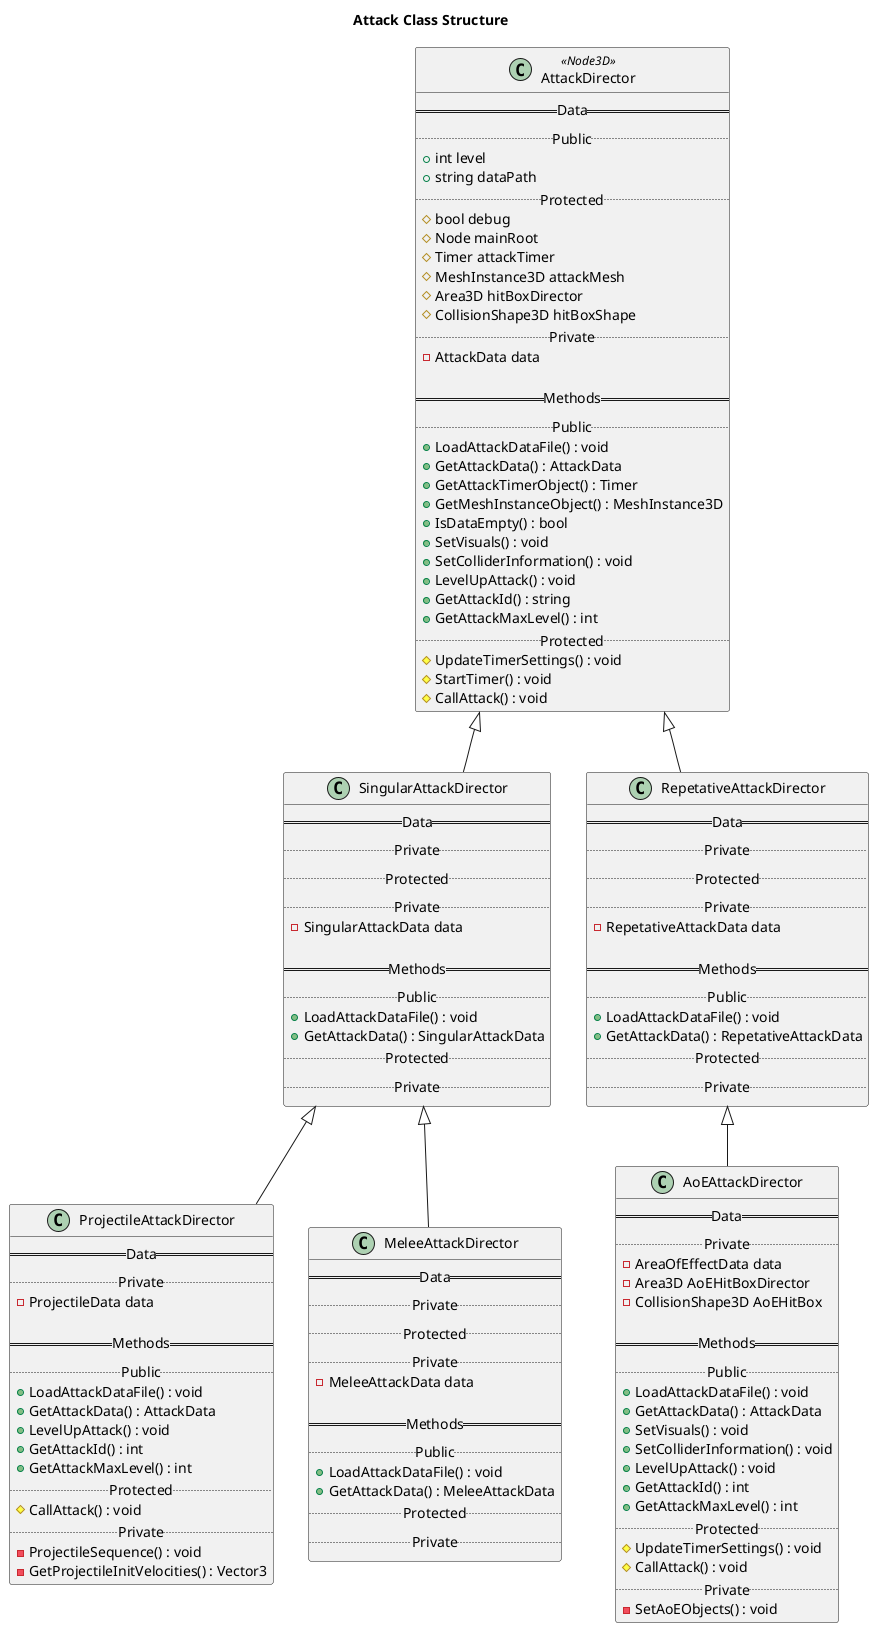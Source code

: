 @startuml Attack Class Structure

title Attack Class Structure

class AttackDirector <<Node3D>>{
    == Data ==
    .. Public ..
    + int level
    + string dataPath
    .. Protected ..
    # bool debug
    # Node mainRoot
    # Timer attackTimer
    # MeshInstance3D attackMesh
    # Area3D hitBoxDirector
    # CollisionShape3D hitBoxShape
    .. Private ..
    - AttackData data

    == Methods ==
    .. Public ..
    + LoadAttackDataFile() : void
    + GetAttackData() : AttackData
    + GetAttackTimerObject() : Timer
    + GetMeshInstanceObject() : MeshInstance3D
    + IsDataEmpty() : bool
    + SetVisuals() : void
    + SetColliderInformation() : void
    + LevelUpAttack() : void
    + GetAttackId() : string
    + GetAttackMaxLevel() : int
    .. Protected ..
    # UpdateTimerSettings() : void
    # StartTimer() : void
    # CallAttack() : void
}

class SingularAttackDirector {
    == Data ==
    .. Private ..
    .. Protected ..
    .. Private ..
    - SingularAttackData data

    == Methods ==
    .. Public ..
    + LoadAttackDataFile() : void
    + GetAttackData() : SingularAttackData
    .. Protected ..
    .. Private ..
}

class ProjectileAttackDirector {
    == Data ==
    .. Private ..
    - ProjectileData data

    == Methods ==
    .. Public ..
    + LoadAttackDataFile() : void
    + GetAttackData() : AttackData
    + LevelUpAttack() : void
    + GetAttackId() : int
    + GetAttackMaxLevel() : int
    .. Protected ..
    # CallAttack() : void
    .. Private ..
    - ProjectileSequence() : void
    - GetProjectileInitVelocities() : Vector3
}

class RepetativeAttackDirector {
    == Data ==
    .. Private ..
    .. Protected ..
    .. Private ..
    - RepetativeAttackData data

    == Methods ==
    .. Public ..
    + LoadAttackDataFile() : void
    + GetAttackData() : RepetativeAttackData
    .. Protected ..
    .. Private ..
}

class AoEAttackDirector {
    == Data ==
    .. Private ..
    - AreaOfEffectData data
    - Area3D AoEHitBoxDirector
    - CollisionShape3D AoEHitBox

    == Methods ==
    .. Public ..
    + LoadAttackDataFile() : void
    + GetAttackData() : AttackData
    + SetVisuals() : void
    + SetColliderInformation() : void
    + LevelUpAttack() : void
    + GetAttackId() : int
    + GetAttackMaxLevel() : int
    .. Protected ..
    # UpdateTimerSettings() : void
    # CallAttack() : void
    .. Private ..
    - SetAoEObjects() : void
}

class MeleeAttackDirector {
    == Data ==
    .. Private ..
    .. Protected ..
    .. Private ..
    - MeleeAttackData data

    == Methods ==
    .. Public ..
    + LoadAttackDataFile() : void
    + GetAttackData() : MeleeAttackData
    .. Protected ..
    .. Private ..
}

AttackDirector <|-- SingularAttackDirector
AttackDirector <|-- RepetativeAttackDirector
SingularAttackDirector <|-- ProjectileAttackDirector
SingularAttackDirector <|-- MeleeAttackDirector
RepetativeAttackDirector <|-- AoEAttackDirector


@enduml